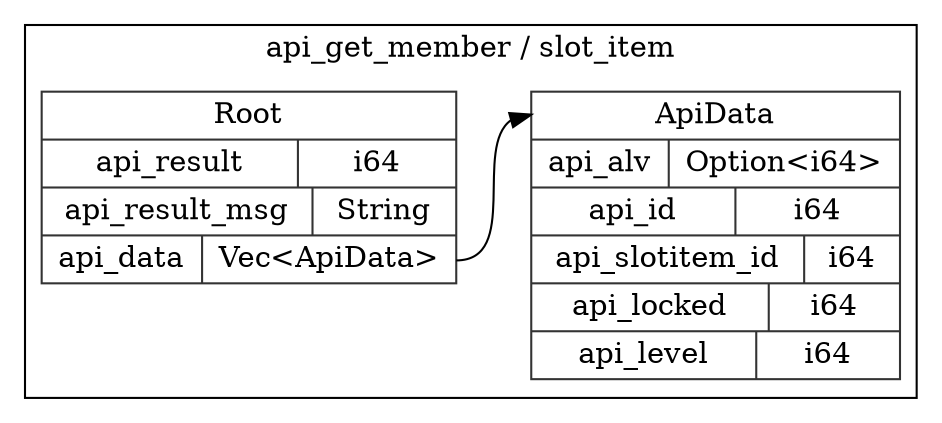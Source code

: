 digraph {
  rankdir=LR;
  subgraph cluster_0 {
    label="api_get_member / slot_item";
    node [style="filled", color=white, style="solid", color=gray20];
    api_get_member__slot_item__Root [label="<Root> Root  | { api_result | <api_result> i64 } | { api_result_msg | <api_result_msg> String } | { api_data | <api_data> Vec\<ApiData\> }", shape=record];
    api_get_member__slot_item__ApiData;
    api_get_member__slot_item__Root:api_data:e -> api_get_member__slot_item__ApiData:ApiData:w;
    api_get_member__slot_item__ApiData [label="<ApiData> ApiData  | { api_alv | <api_alv> Option\<i64\> } | { api_id | <api_id> i64 } | { api_slotitem_id | <api_slotitem_id> i64 } | { api_locked | <api_locked> i64 } | { api_level | <api_level> i64 }", shape=record];
  }
}
